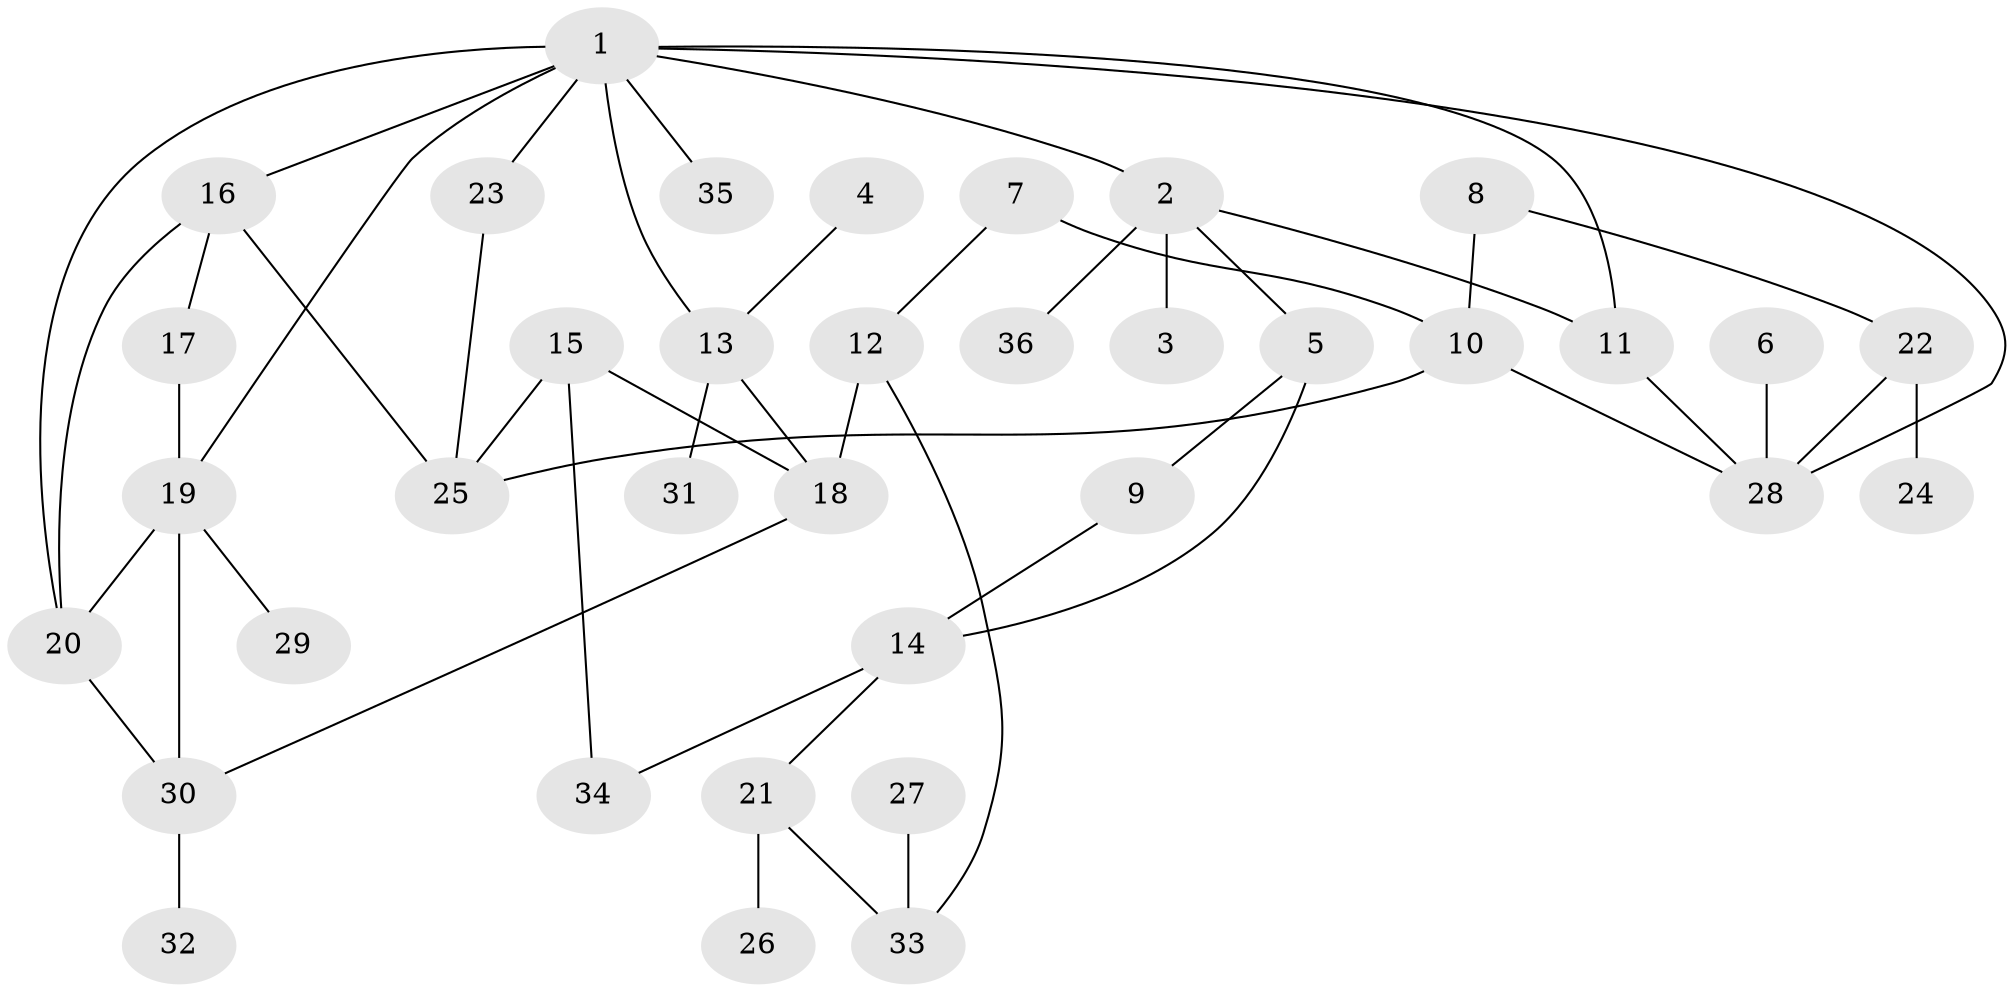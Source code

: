 // original degree distribution, {7: 0.013888888888888888, 2: 0.3194444444444444, 5: 0.027777777777777776, 4: 0.1527777777777778, 3: 0.2361111111111111, 1: 0.25}
// Generated by graph-tools (version 1.1) at 2025/25/03/09/25 03:25:35]
// undirected, 36 vertices, 50 edges
graph export_dot {
graph [start="1"]
  node [color=gray90,style=filled];
  1;
  2;
  3;
  4;
  5;
  6;
  7;
  8;
  9;
  10;
  11;
  12;
  13;
  14;
  15;
  16;
  17;
  18;
  19;
  20;
  21;
  22;
  23;
  24;
  25;
  26;
  27;
  28;
  29;
  30;
  31;
  32;
  33;
  34;
  35;
  36;
  1 -- 2 [weight=1.0];
  1 -- 11 [weight=1.0];
  1 -- 13 [weight=1.0];
  1 -- 16 [weight=1.0];
  1 -- 19 [weight=1.0];
  1 -- 20 [weight=1.0];
  1 -- 23 [weight=1.0];
  1 -- 28 [weight=1.0];
  1 -- 35 [weight=1.0];
  2 -- 3 [weight=1.0];
  2 -- 5 [weight=1.0];
  2 -- 11 [weight=1.0];
  2 -- 36 [weight=1.0];
  4 -- 13 [weight=1.0];
  5 -- 9 [weight=1.0];
  5 -- 14 [weight=1.0];
  6 -- 28 [weight=1.0];
  7 -- 10 [weight=1.0];
  7 -- 12 [weight=1.0];
  8 -- 10 [weight=1.0];
  8 -- 22 [weight=1.0];
  9 -- 14 [weight=2.0];
  10 -- 25 [weight=1.0];
  10 -- 28 [weight=1.0];
  11 -- 28 [weight=1.0];
  12 -- 18 [weight=1.0];
  12 -- 33 [weight=1.0];
  13 -- 18 [weight=1.0];
  13 -- 31 [weight=1.0];
  14 -- 21 [weight=1.0];
  14 -- 34 [weight=1.0];
  15 -- 18 [weight=1.0];
  15 -- 25 [weight=1.0];
  15 -- 34 [weight=1.0];
  16 -- 17 [weight=1.0];
  16 -- 20 [weight=1.0];
  16 -- 25 [weight=1.0];
  17 -- 19 [weight=1.0];
  18 -- 30 [weight=1.0];
  19 -- 20 [weight=1.0];
  19 -- 29 [weight=1.0];
  19 -- 30 [weight=1.0];
  20 -- 30 [weight=1.0];
  21 -- 26 [weight=1.0];
  21 -- 33 [weight=2.0];
  22 -- 24 [weight=1.0];
  22 -- 28 [weight=1.0];
  23 -- 25 [weight=1.0];
  27 -- 33 [weight=1.0];
  30 -- 32 [weight=1.0];
}
